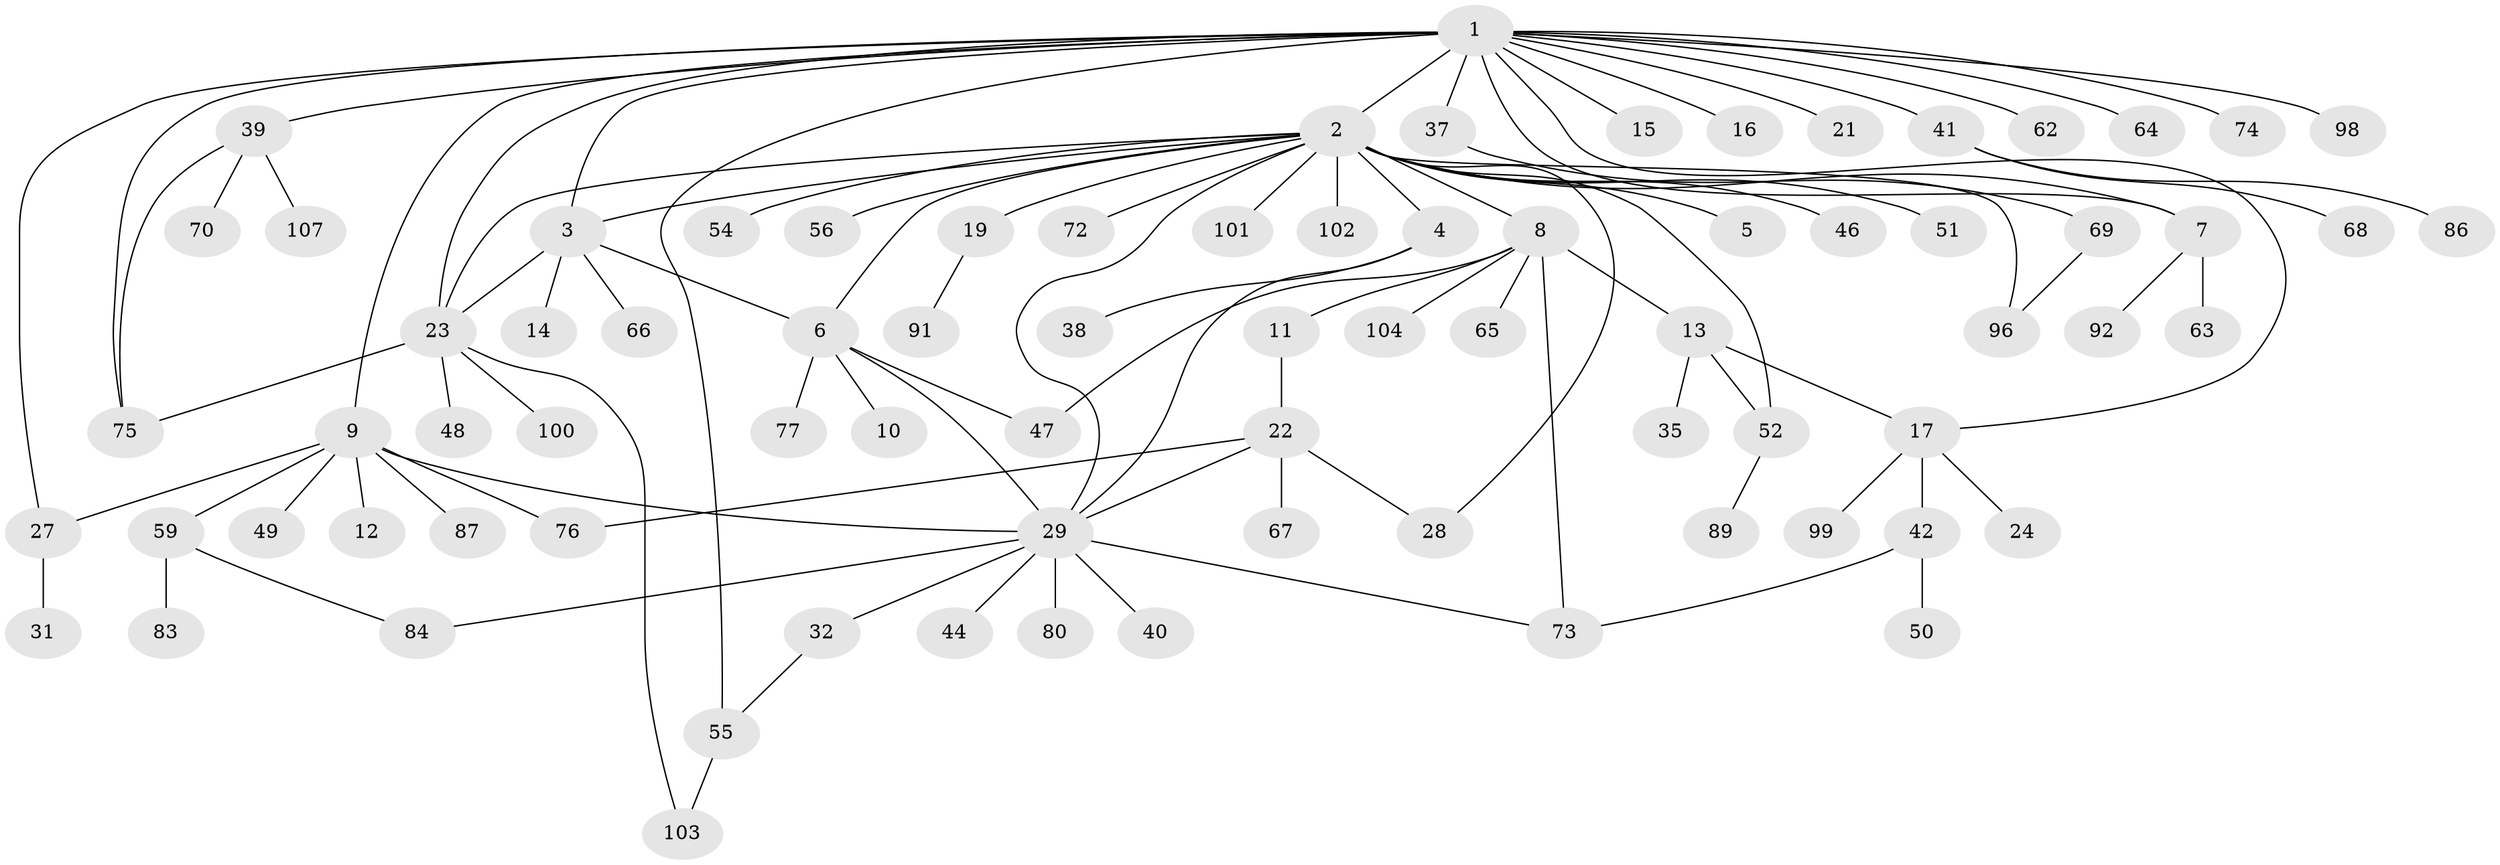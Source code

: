 // Generated by graph-tools (version 1.1) at 2025/23/03/03/25 07:23:52]
// undirected, 78 vertices, 100 edges
graph export_dot {
graph [start="1"]
  node [color=gray90,style=filled];
  1 [super="+34"];
  2 [super="+81"];
  3 [super="+57"];
  4 [super="+90"];
  5;
  6;
  7 [super="+78"];
  8 [super="+20"];
  9 [super="+18"];
  10;
  11;
  12;
  13 [super="+61"];
  14;
  15;
  16;
  17 [super="+25"];
  19 [super="+30"];
  21;
  22 [super="+26"];
  23 [super="+33"];
  24;
  27 [super="+45"];
  28 [super="+79"];
  29 [super="+36"];
  31;
  32 [super="+95"];
  35;
  37;
  38 [super="+71"];
  39 [super="+43"];
  40;
  41 [super="+53"];
  42;
  44;
  46;
  47 [super="+85"];
  48;
  49 [super="+97"];
  50 [super="+58"];
  51;
  52 [super="+93"];
  54;
  55 [super="+60"];
  56;
  59;
  62;
  63;
  64 [super="+88"];
  65;
  66;
  67;
  68;
  69 [super="+105"];
  70;
  72;
  73 [super="+94"];
  74;
  75 [super="+82"];
  76 [super="+106"];
  77;
  80;
  83;
  84;
  86;
  87;
  89;
  91;
  92;
  96;
  98;
  99;
  100;
  101;
  102;
  103;
  104;
  107;
  1 -- 2;
  1 -- 3;
  1 -- 7;
  1 -- 9;
  1 -- 15;
  1 -- 16;
  1 -- 17;
  1 -- 21;
  1 -- 27;
  1 -- 37;
  1 -- 39;
  1 -- 41;
  1 -- 55;
  1 -- 62;
  1 -- 64;
  1 -- 74;
  1 -- 98;
  1 -- 23 [weight=2];
  1 -- 75;
  2 -- 3;
  2 -- 4;
  2 -- 5;
  2 -- 6;
  2 -- 7;
  2 -- 8;
  2 -- 19 [weight=2];
  2 -- 28;
  2 -- 46;
  2 -- 51;
  2 -- 52 [weight=2];
  2 -- 54;
  2 -- 56;
  2 -- 72;
  2 -- 96;
  2 -- 101;
  2 -- 102;
  2 -- 23;
  2 -- 29;
  3 -- 6;
  3 -- 14;
  3 -- 23;
  3 -- 66;
  4 -- 29;
  4 -- 38;
  6 -- 10;
  6 -- 29;
  6 -- 47;
  6 -- 77;
  7 -- 63;
  7 -- 92;
  8 -- 11;
  8 -- 13;
  8 -- 104;
  8 -- 47;
  8 -- 73;
  8 -- 65;
  9 -- 12;
  9 -- 27;
  9 -- 29;
  9 -- 49;
  9 -- 59;
  9 -- 76;
  9 -- 87;
  11 -- 22;
  13 -- 17;
  13 -- 35;
  13 -- 52;
  17 -- 24;
  17 -- 42;
  17 -- 99;
  19 -- 91;
  22 -- 28;
  22 -- 29;
  22 -- 67;
  22 -- 76;
  23 -- 48;
  23 -- 103;
  23 -- 100;
  23 -- 75;
  27 -- 31;
  29 -- 32;
  29 -- 40;
  29 -- 44;
  29 -- 73;
  29 -- 80;
  29 -- 84;
  32 -- 55;
  37 -- 69;
  39 -- 75;
  39 -- 107;
  39 -- 70;
  41 -- 68;
  41 -- 86;
  42 -- 50;
  42 -- 73;
  52 -- 89;
  55 -- 103;
  59 -- 83;
  59 -- 84;
  69 -- 96;
}
